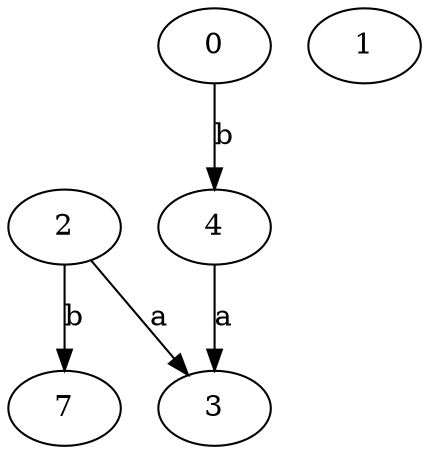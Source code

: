 strict digraph  {
2;
3;
0;
4;
1;
7;
2 -> 3  [label=a];
2 -> 7  [label=b];
0 -> 4  [label=b];
4 -> 3  [label=a];
}
